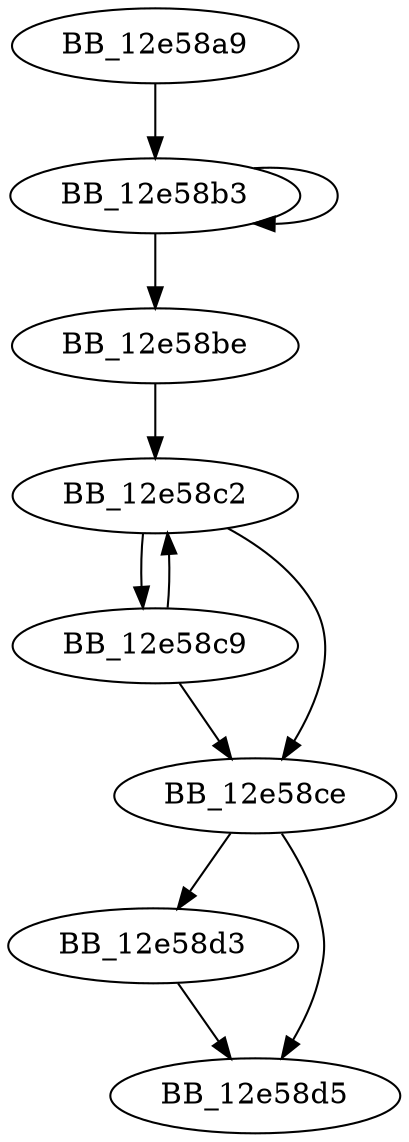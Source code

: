 DiGraph _wcsrchr{
BB_12e58a9->BB_12e58b3
BB_12e58b3->BB_12e58b3
BB_12e58b3->BB_12e58be
BB_12e58be->BB_12e58c2
BB_12e58c2->BB_12e58c9
BB_12e58c2->BB_12e58ce
BB_12e58c9->BB_12e58c2
BB_12e58c9->BB_12e58ce
BB_12e58ce->BB_12e58d3
BB_12e58ce->BB_12e58d5
BB_12e58d3->BB_12e58d5
}
